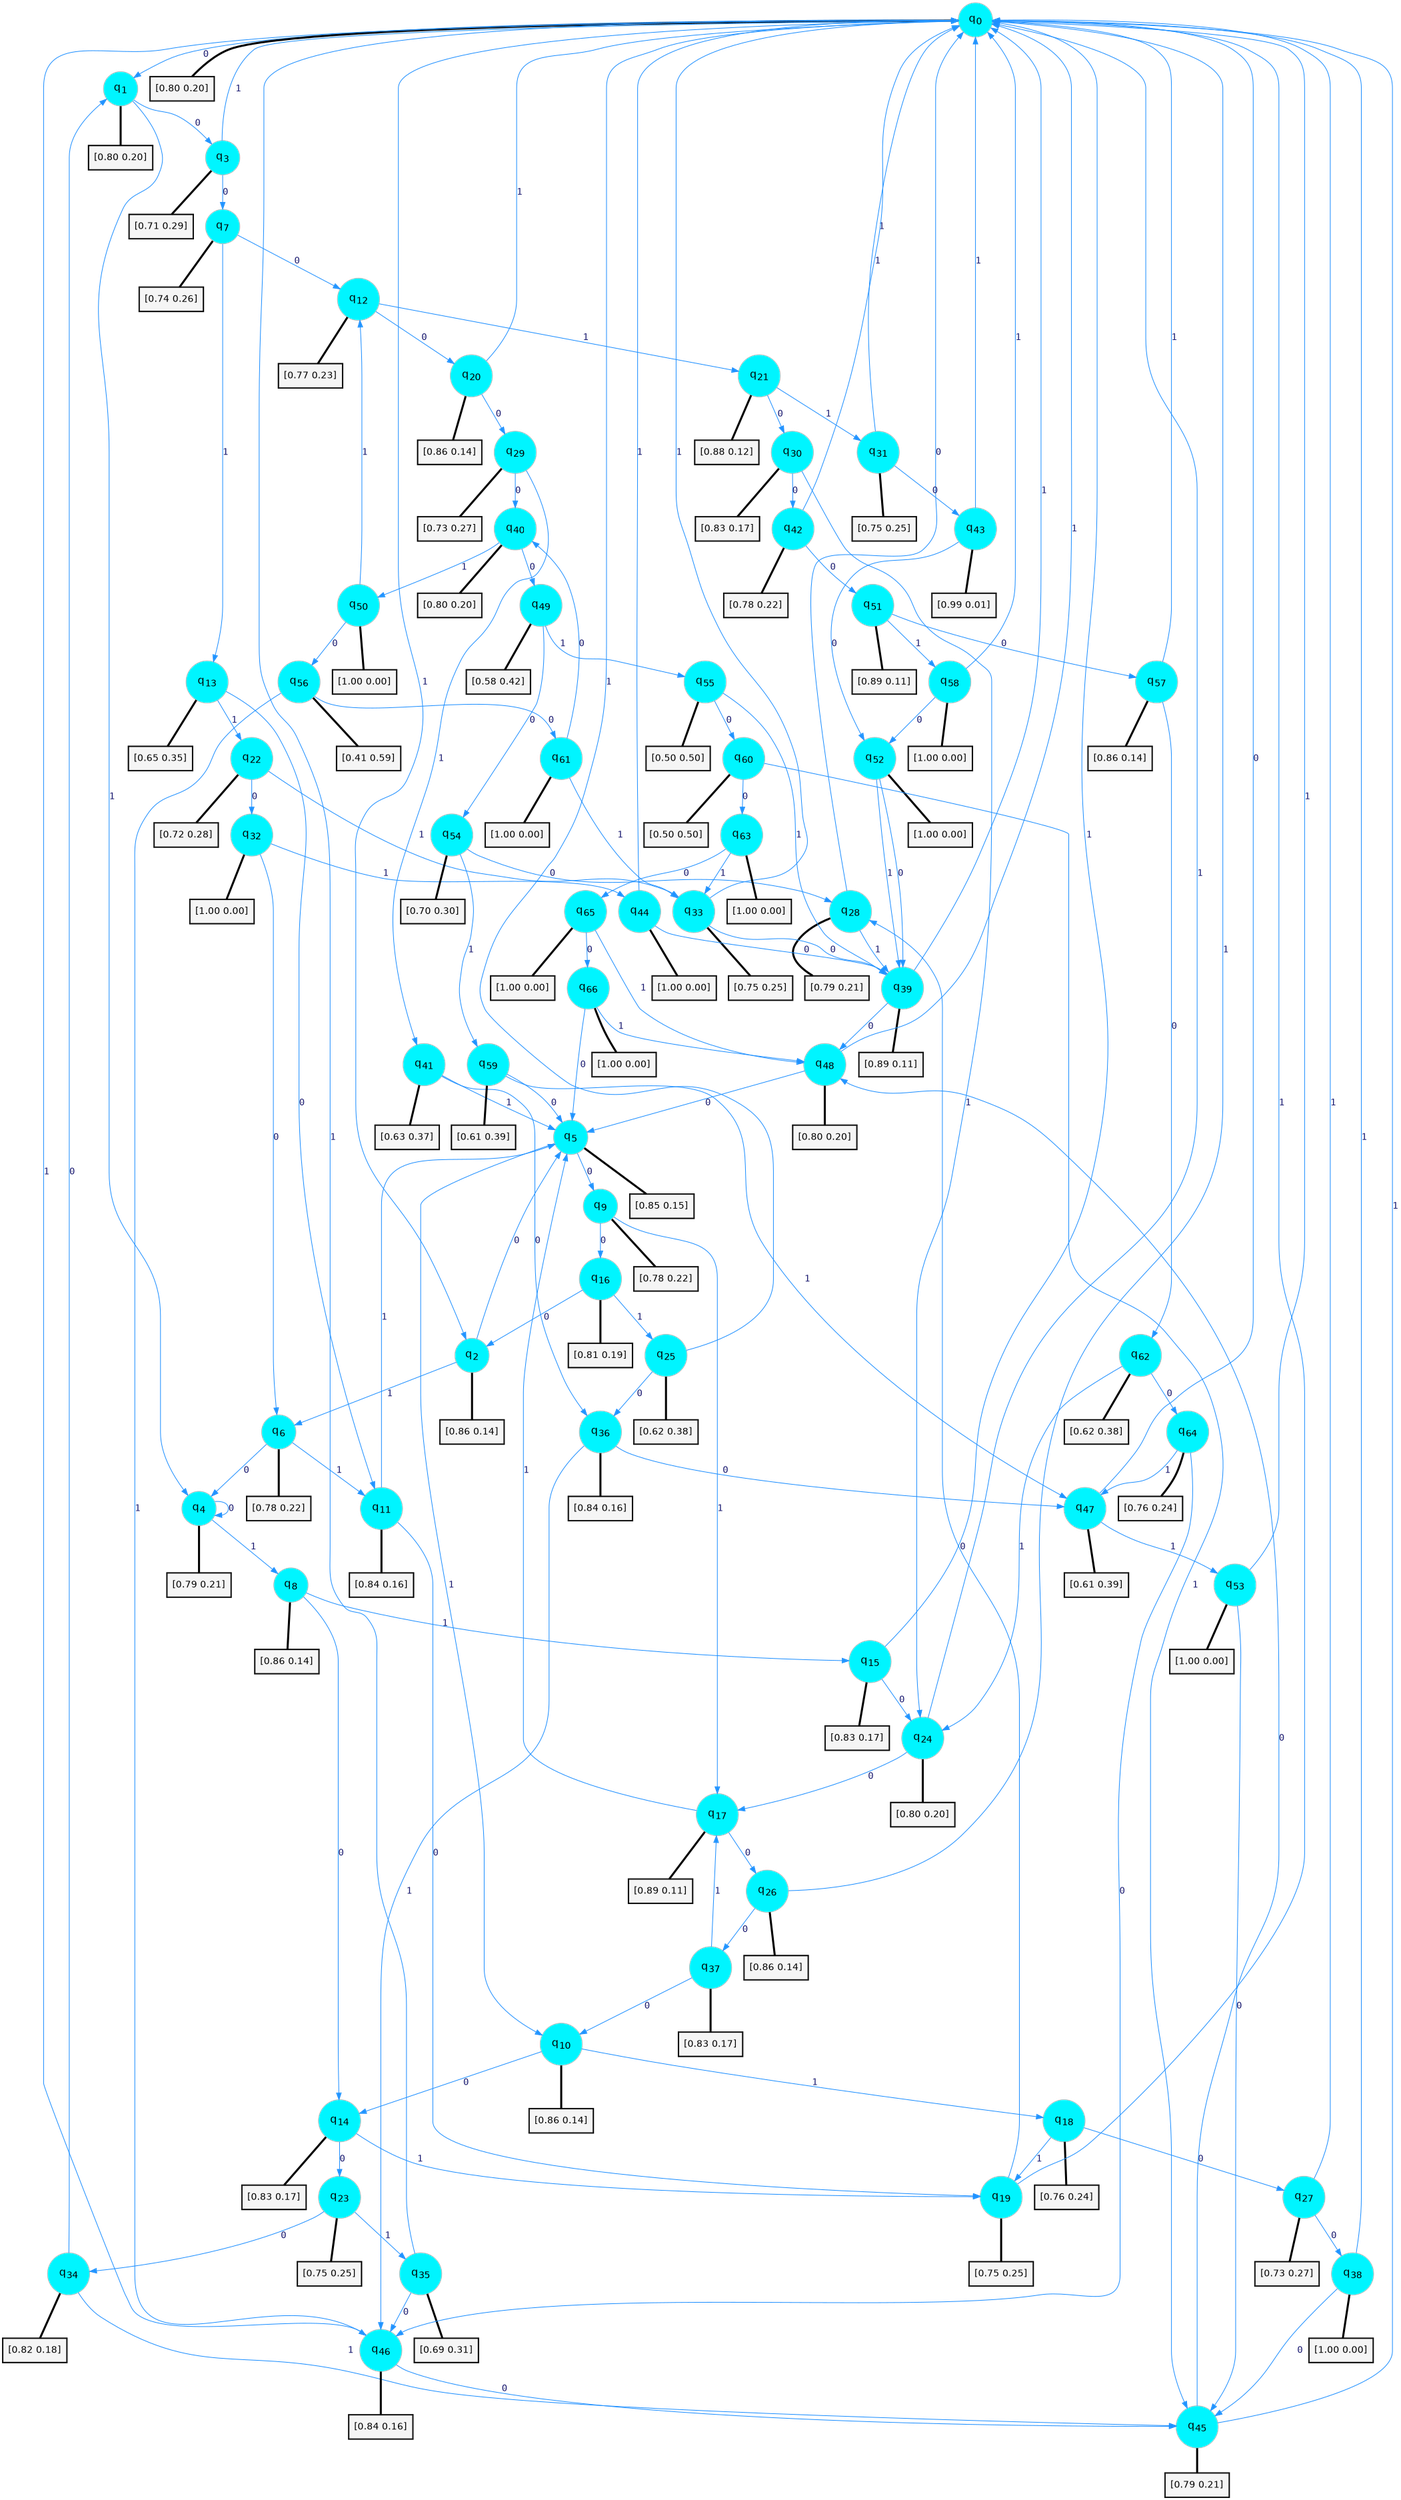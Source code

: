 digraph G {
graph [
bgcolor=transparent, dpi=300, rankdir=TD, size="40,25"];
node [
color=gray, fillcolor=turquoise1, fontcolor=black, fontname=Helvetica, fontsize=16, fontweight=bold, shape=circle, style=filled];
edge [
arrowsize=1, color=dodgerblue1, fontcolor=midnightblue, fontname=courier, fontweight=bold, penwidth=1, style=solid, weight=20];
0[label=<q<SUB>0</SUB>>];
1[label=<q<SUB>1</SUB>>];
2[label=<q<SUB>2</SUB>>];
3[label=<q<SUB>3</SUB>>];
4[label=<q<SUB>4</SUB>>];
5[label=<q<SUB>5</SUB>>];
6[label=<q<SUB>6</SUB>>];
7[label=<q<SUB>7</SUB>>];
8[label=<q<SUB>8</SUB>>];
9[label=<q<SUB>9</SUB>>];
10[label=<q<SUB>10</SUB>>];
11[label=<q<SUB>11</SUB>>];
12[label=<q<SUB>12</SUB>>];
13[label=<q<SUB>13</SUB>>];
14[label=<q<SUB>14</SUB>>];
15[label=<q<SUB>15</SUB>>];
16[label=<q<SUB>16</SUB>>];
17[label=<q<SUB>17</SUB>>];
18[label=<q<SUB>18</SUB>>];
19[label=<q<SUB>19</SUB>>];
20[label=<q<SUB>20</SUB>>];
21[label=<q<SUB>21</SUB>>];
22[label=<q<SUB>22</SUB>>];
23[label=<q<SUB>23</SUB>>];
24[label=<q<SUB>24</SUB>>];
25[label=<q<SUB>25</SUB>>];
26[label=<q<SUB>26</SUB>>];
27[label=<q<SUB>27</SUB>>];
28[label=<q<SUB>28</SUB>>];
29[label=<q<SUB>29</SUB>>];
30[label=<q<SUB>30</SUB>>];
31[label=<q<SUB>31</SUB>>];
32[label=<q<SUB>32</SUB>>];
33[label=<q<SUB>33</SUB>>];
34[label=<q<SUB>34</SUB>>];
35[label=<q<SUB>35</SUB>>];
36[label=<q<SUB>36</SUB>>];
37[label=<q<SUB>37</SUB>>];
38[label=<q<SUB>38</SUB>>];
39[label=<q<SUB>39</SUB>>];
40[label=<q<SUB>40</SUB>>];
41[label=<q<SUB>41</SUB>>];
42[label=<q<SUB>42</SUB>>];
43[label=<q<SUB>43</SUB>>];
44[label=<q<SUB>44</SUB>>];
45[label=<q<SUB>45</SUB>>];
46[label=<q<SUB>46</SUB>>];
47[label=<q<SUB>47</SUB>>];
48[label=<q<SUB>48</SUB>>];
49[label=<q<SUB>49</SUB>>];
50[label=<q<SUB>50</SUB>>];
51[label=<q<SUB>51</SUB>>];
52[label=<q<SUB>52</SUB>>];
53[label=<q<SUB>53</SUB>>];
54[label=<q<SUB>54</SUB>>];
55[label=<q<SUB>55</SUB>>];
56[label=<q<SUB>56</SUB>>];
57[label=<q<SUB>57</SUB>>];
58[label=<q<SUB>58</SUB>>];
59[label=<q<SUB>59</SUB>>];
60[label=<q<SUB>60</SUB>>];
61[label=<q<SUB>61</SUB>>];
62[label=<q<SUB>62</SUB>>];
63[label=<q<SUB>63</SUB>>];
64[label=<q<SUB>64</SUB>>];
65[label=<q<SUB>65</SUB>>];
66[label=<q<SUB>66</SUB>>];
67[label="[0.80 0.20]", shape=box,fontcolor=black, fontname=Helvetica, fontsize=14, penwidth=2, fillcolor=whitesmoke,color=black];
68[label="[0.80 0.20]", shape=box,fontcolor=black, fontname=Helvetica, fontsize=14, penwidth=2, fillcolor=whitesmoke,color=black];
69[label="[0.86 0.14]", shape=box,fontcolor=black, fontname=Helvetica, fontsize=14, penwidth=2, fillcolor=whitesmoke,color=black];
70[label="[0.71 0.29]", shape=box,fontcolor=black, fontname=Helvetica, fontsize=14, penwidth=2, fillcolor=whitesmoke,color=black];
71[label="[0.79 0.21]", shape=box,fontcolor=black, fontname=Helvetica, fontsize=14, penwidth=2, fillcolor=whitesmoke,color=black];
72[label="[0.85 0.15]", shape=box,fontcolor=black, fontname=Helvetica, fontsize=14, penwidth=2, fillcolor=whitesmoke,color=black];
73[label="[0.78 0.22]", shape=box,fontcolor=black, fontname=Helvetica, fontsize=14, penwidth=2, fillcolor=whitesmoke,color=black];
74[label="[0.74 0.26]", shape=box,fontcolor=black, fontname=Helvetica, fontsize=14, penwidth=2, fillcolor=whitesmoke,color=black];
75[label="[0.86 0.14]", shape=box,fontcolor=black, fontname=Helvetica, fontsize=14, penwidth=2, fillcolor=whitesmoke,color=black];
76[label="[0.78 0.22]", shape=box,fontcolor=black, fontname=Helvetica, fontsize=14, penwidth=2, fillcolor=whitesmoke,color=black];
77[label="[0.86 0.14]", shape=box,fontcolor=black, fontname=Helvetica, fontsize=14, penwidth=2, fillcolor=whitesmoke,color=black];
78[label="[0.84 0.16]", shape=box,fontcolor=black, fontname=Helvetica, fontsize=14, penwidth=2, fillcolor=whitesmoke,color=black];
79[label="[0.77 0.23]", shape=box,fontcolor=black, fontname=Helvetica, fontsize=14, penwidth=2, fillcolor=whitesmoke,color=black];
80[label="[0.65 0.35]", shape=box,fontcolor=black, fontname=Helvetica, fontsize=14, penwidth=2, fillcolor=whitesmoke,color=black];
81[label="[0.83 0.17]", shape=box,fontcolor=black, fontname=Helvetica, fontsize=14, penwidth=2, fillcolor=whitesmoke,color=black];
82[label="[0.83 0.17]", shape=box,fontcolor=black, fontname=Helvetica, fontsize=14, penwidth=2, fillcolor=whitesmoke,color=black];
83[label="[0.81 0.19]", shape=box,fontcolor=black, fontname=Helvetica, fontsize=14, penwidth=2, fillcolor=whitesmoke,color=black];
84[label="[0.89 0.11]", shape=box,fontcolor=black, fontname=Helvetica, fontsize=14, penwidth=2, fillcolor=whitesmoke,color=black];
85[label="[0.76 0.24]", shape=box,fontcolor=black, fontname=Helvetica, fontsize=14, penwidth=2, fillcolor=whitesmoke,color=black];
86[label="[0.75 0.25]", shape=box,fontcolor=black, fontname=Helvetica, fontsize=14, penwidth=2, fillcolor=whitesmoke,color=black];
87[label="[0.86 0.14]", shape=box,fontcolor=black, fontname=Helvetica, fontsize=14, penwidth=2, fillcolor=whitesmoke,color=black];
88[label="[0.88 0.12]", shape=box,fontcolor=black, fontname=Helvetica, fontsize=14, penwidth=2, fillcolor=whitesmoke,color=black];
89[label="[0.72 0.28]", shape=box,fontcolor=black, fontname=Helvetica, fontsize=14, penwidth=2, fillcolor=whitesmoke,color=black];
90[label="[0.75 0.25]", shape=box,fontcolor=black, fontname=Helvetica, fontsize=14, penwidth=2, fillcolor=whitesmoke,color=black];
91[label="[0.80 0.20]", shape=box,fontcolor=black, fontname=Helvetica, fontsize=14, penwidth=2, fillcolor=whitesmoke,color=black];
92[label="[0.62 0.38]", shape=box,fontcolor=black, fontname=Helvetica, fontsize=14, penwidth=2, fillcolor=whitesmoke,color=black];
93[label="[0.86 0.14]", shape=box,fontcolor=black, fontname=Helvetica, fontsize=14, penwidth=2, fillcolor=whitesmoke,color=black];
94[label="[0.73 0.27]", shape=box,fontcolor=black, fontname=Helvetica, fontsize=14, penwidth=2, fillcolor=whitesmoke,color=black];
95[label="[0.79 0.21]", shape=box,fontcolor=black, fontname=Helvetica, fontsize=14, penwidth=2, fillcolor=whitesmoke,color=black];
96[label="[0.73 0.27]", shape=box,fontcolor=black, fontname=Helvetica, fontsize=14, penwidth=2, fillcolor=whitesmoke,color=black];
97[label="[0.83 0.17]", shape=box,fontcolor=black, fontname=Helvetica, fontsize=14, penwidth=2, fillcolor=whitesmoke,color=black];
98[label="[0.75 0.25]", shape=box,fontcolor=black, fontname=Helvetica, fontsize=14, penwidth=2, fillcolor=whitesmoke,color=black];
99[label="[1.00 0.00]", shape=box,fontcolor=black, fontname=Helvetica, fontsize=14, penwidth=2, fillcolor=whitesmoke,color=black];
100[label="[0.75 0.25]", shape=box,fontcolor=black, fontname=Helvetica, fontsize=14, penwidth=2, fillcolor=whitesmoke,color=black];
101[label="[0.82 0.18]", shape=box,fontcolor=black, fontname=Helvetica, fontsize=14, penwidth=2, fillcolor=whitesmoke,color=black];
102[label="[0.69 0.31]", shape=box,fontcolor=black, fontname=Helvetica, fontsize=14, penwidth=2, fillcolor=whitesmoke,color=black];
103[label="[0.84 0.16]", shape=box,fontcolor=black, fontname=Helvetica, fontsize=14, penwidth=2, fillcolor=whitesmoke,color=black];
104[label="[0.83 0.17]", shape=box,fontcolor=black, fontname=Helvetica, fontsize=14, penwidth=2, fillcolor=whitesmoke,color=black];
105[label="[1.00 0.00]", shape=box,fontcolor=black, fontname=Helvetica, fontsize=14, penwidth=2, fillcolor=whitesmoke,color=black];
106[label="[0.89 0.11]", shape=box,fontcolor=black, fontname=Helvetica, fontsize=14, penwidth=2, fillcolor=whitesmoke,color=black];
107[label="[0.80 0.20]", shape=box,fontcolor=black, fontname=Helvetica, fontsize=14, penwidth=2, fillcolor=whitesmoke,color=black];
108[label="[0.63 0.37]", shape=box,fontcolor=black, fontname=Helvetica, fontsize=14, penwidth=2, fillcolor=whitesmoke,color=black];
109[label="[0.78 0.22]", shape=box,fontcolor=black, fontname=Helvetica, fontsize=14, penwidth=2, fillcolor=whitesmoke,color=black];
110[label="[0.99 0.01]", shape=box,fontcolor=black, fontname=Helvetica, fontsize=14, penwidth=2, fillcolor=whitesmoke,color=black];
111[label="[1.00 0.00]", shape=box,fontcolor=black, fontname=Helvetica, fontsize=14, penwidth=2, fillcolor=whitesmoke,color=black];
112[label="[0.79 0.21]", shape=box,fontcolor=black, fontname=Helvetica, fontsize=14, penwidth=2, fillcolor=whitesmoke,color=black];
113[label="[0.84 0.16]", shape=box,fontcolor=black, fontname=Helvetica, fontsize=14, penwidth=2, fillcolor=whitesmoke,color=black];
114[label="[0.61 0.39]", shape=box,fontcolor=black, fontname=Helvetica, fontsize=14, penwidth=2, fillcolor=whitesmoke,color=black];
115[label="[0.80 0.20]", shape=box,fontcolor=black, fontname=Helvetica, fontsize=14, penwidth=2, fillcolor=whitesmoke,color=black];
116[label="[0.58 0.42]", shape=box,fontcolor=black, fontname=Helvetica, fontsize=14, penwidth=2, fillcolor=whitesmoke,color=black];
117[label="[1.00 0.00]", shape=box,fontcolor=black, fontname=Helvetica, fontsize=14, penwidth=2, fillcolor=whitesmoke,color=black];
118[label="[0.89 0.11]", shape=box,fontcolor=black, fontname=Helvetica, fontsize=14, penwidth=2, fillcolor=whitesmoke,color=black];
119[label="[1.00 0.00]", shape=box,fontcolor=black, fontname=Helvetica, fontsize=14, penwidth=2, fillcolor=whitesmoke,color=black];
120[label="[1.00 0.00]", shape=box,fontcolor=black, fontname=Helvetica, fontsize=14, penwidth=2, fillcolor=whitesmoke,color=black];
121[label="[0.70 0.30]", shape=box,fontcolor=black, fontname=Helvetica, fontsize=14, penwidth=2, fillcolor=whitesmoke,color=black];
122[label="[0.50 0.50]", shape=box,fontcolor=black, fontname=Helvetica, fontsize=14, penwidth=2, fillcolor=whitesmoke,color=black];
123[label="[0.41 0.59]", shape=box,fontcolor=black, fontname=Helvetica, fontsize=14, penwidth=2, fillcolor=whitesmoke,color=black];
124[label="[0.86 0.14]", shape=box,fontcolor=black, fontname=Helvetica, fontsize=14, penwidth=2, fillcolor=whitesmoke,color=black];
125[label="[1.00 0.00]", shape=box,fontcolor=black, fontname=Helvetica, fontsize=14, penwidth=2, fillcolor=whitesmoke,color=black];
126[label="[0.61 0.39]", shape=box,fontcolor=black, fontname=Helvetica, fontsize=14, penwidth=2, fillcolor=whitesmoke,color=black];
127[label="[0.50 0.50]", shape=box,fontcolor=black, fontname=Helvetica, fontsize=14, penwidth=2, fillcolor=whitesmoke,color=black];
128[label="[1.00 0.00]", shape=box,fontcolor=black, fontname=Helvetica, fontsize=14, penwidth=2, fillcolor=whitesmoke,color=black];
129[label="[0.62 0.38]", shape=box,fontcolor=black, fontname=Helvetica, fontsize=14, penwidth=2, fillcolor=whitesmoke,color=black];
130[label="[1.00 0.00]", shape=box,fontcolor=black, fontname=Helvetica, fontsize=14, penwidth=2, fillcolor=whitesmoke,color=black];
131[label="[0.76 0.24]", shape=box,fontcolor=black, fontname=Helvetica, fontsize=14, penwidth=2, fillcolor=whitesmoke,color=black];
132[label="[1.00 0.00]", shape=box,fontcolor=black, fontname=Helvetica, fontsize=14, penwidth=2, fillcolor=whitesmoke,color=black];
133[label="[1.00 0.00]", shape=box,fontcolor=black, fontname=Helvetica, fontsize=14, penwidth=2, fillcolor=whitesmoke,color=black];
0->1 [label=0];
0->2 [label=1];
0->67 [arrowhead=none, penwidth=3,color=black];
1->3 [label=0];
1->4 [label=1];
1->68 [arrowhead=none, penwidth=3,color=black];
2->5 [label=0];
2->6 [label=1];
2->69 [arrowhead=none, penwidth=3,color=black];
3->7 [label=0];
3->0 [label=1];
3->70 [arrowhead=none, penwidth=3,color=black];
4->4 [label=0];
4->8 [label=1];
4->71 [arrowhead=none, penwidth=3,color=black];
5->9 [label=0];
5->10 [label=1];
5->72 [arrowhead=none, penwidth=3,color=black];
6->4 [label=0];
6->11 [label=1];
6->73 [arrowhead=none, penwidth=3,color=black];
7->12 [label=0];
7->13 [label=1];
7->74 [arrowhead=none, penwidth=3,color=black];
8->14 [label=0];
8->15 [label=1];
8->75 [arrowhead=none, penwidth=3,color=black];
9->16 [label=0];
9->17 [label=1];
9->76 [arrowhead=none, penwidth=3,color=black];
10->14 [label=0];
10->18 [label=1];
10->77 [arrowhead=none, penwidth=3,color=black];
11->19 [label=0];
11->5 [label=1];
11->78 [arrowhead=none, penwidth=3,color=black];
12->20 [label=0];
12->21 [label=1];
12->79 [arrowhead=none, penwidth=3,color=black];
13->11 [label=0];
13->22 [label=1];
13->80 [arrowhead=none, penwidth=3,color=black];
14->23 [label=0];
14->19 [label=1];
14->81 [arrowhead=none, penwidth=3,color=black];
15->24 [label=0];
15->0 [label=1];
15->82 [arrowhead=none, penwidth=3,color=black];
16->2 [label=0];
16->25 [label=1];
16->83 [arrowhead=none, penwidth=3,color=black];
17->26 [label=0];
17->5 [label=1];
17->84 [arrowhead=none, penwidth=3,color=black];
18->27 [label=0];
18->19 [label=1];
18->85 [arrowhead=none, penwidth=3,color=black];
19->28 [label=0];
19->0 [label=1];
19->86 [arrowhead=none, penwidth=3,color=black];
20->29 [label=0];
20->0 [label=1];
20->87 [arrowhead=none, penwidth=3,color=black];
21->30 [label=0];
21->31 [label=1];
21->88 [arrowhead=none, penwidth=3,color=black];
22->32 [label=0];
22->33 [label=1];
22->89 [arrowhead=none, penwidth=3,color=black];
23->34 [label=0];
23->35 [label=1];
23->90 [arrowhead=none, penwidth=3,color=black];
24->17 [label=0];
24->0 [label=1];
24->91 [arrowhead=none, penwidth=3,color=black];
25->36 [label=0];
25->0 [label=1];
25->92 [arrowhead=none, penwidth=3,color=black];
26->37 [label=0];
26->0 [label=1];
26->93 [arrowhead=none, penwidth=3,color=black];
27->38 [label=0];
27->0 [label=1];
27->94 [arrowhead=none, penwidth=3,color=black];
28->0 [label=0];
28->39 [label=1];
28->95 [arrowhead=none, penwidth=3,color=black];
29->40 [label=0];
29->41 [label=1];
29->96 [arrowhead=none, penwidth=3,color=black];
30->42 [label=0];
30->24 [label=1];
30->97 [arrowhead=none, penwidth=3,color=black];
31->43 [label=0];
31->0 [label=1];
31->98 [arrowhead=none, penwidth=3,color=black];
32->6 [label=0];
32->44 [label=1];
32->99 [arrowhead=none, penwidth=3,color=black];
33->39 [label=0];
33->0 [label=1];
33->100 [arrowhead=none, penwidth=3,color=black];
34->1 [label=0];
34->45 [label=1];
34->101 [arrowhead=none, penwidth=3,color=black];
35->46 [label=0];
35->0 [label=1];
35->102 [arrowhead=none, penwidth=3,color=black];
36->47 [label=0];
36->46 [label=1];
36->103 [arrowhead=none, penwidth=3,color=black];
37->10 [label=0];
37->17 [label=1];
37->104 [arrowhead=none, penwidth=3,color=black];
38->45 [label=0];
38->0 [label=1];
38->105 [arrowhead=none, penwidth=3,color=black];
39->48 [label=0];
39->0 [label=1];
39->106 [arrowhead=none, penwidth=3,color=black];
40->49 [label=0];
40->50 [label=1];
40->107 [arrowhead=none, penwidth=3,color=black];
41->36 [label=0];
41->5 [label=1];
41->108 [arrowhead=none, penwidth=3,color=black];
42->51 [label=0];
42->0 [label=1];
42->109 [arrowhead=none, penwidth=3,color=black];
43->52 [label=0];
43->0 [label=1];
43->110 [arrowhead=none, penwidth=3,color=black];
44->39 [label=0];
44->0 [label=1];
44->111 [arrowhead=none, penwidth=3,color=black];
45->48 [label=0];
45->0 [label=1];
45->112 [arrowhead=none, penwidth=3,color=black];
46->45 [label=0];
46->0 [label=1];
46->113 [arrowhead=none, penwidth=3,color=black];
47->0 [label=0];
47->53 [label=1];
47->114 [arrowhead=none, penwidth=3,color=black];
48->5 [label=0];
48->0 [label=1];
48->115 [arrowhead=none, penwidth=3,color=black];
49->54 [label=0];
49->55 [label=1];
49->116 [arrowhead=none, penwidth=3,color=black];
50->56 [label=0];
50->12 [label=1];
50->117 [arrowhead=none, penwidth=3,color=black];
51->57 [label=0];
51->58 [label=1];
51->118 [arrowhead=none, penwidth=3,color=black];
52->39 [label=0];
52->39 [label=1];
52->119 [arrowhead=none, penwidth=3,color=black];
53->45 [label=0];
53->0 [label=1];
53->120 [arrowhead=none, penwidth=3,color=black];
54->28 [label=0];
54->59 [label=1];
54->121 [arrowhead=none, penwidth=3,color=black];
55->60 [label=0];
55->39 [label=1];
55->122 [arrowhead=none, penwidth=3,color=black];
56->61 [label=0];
56->46 [label=1];
56->123 [arrowhead=none, penwidth=3,color=black];
57->62 [label=0];
57->0 [label=1];
57->124 [arrowhead=none, penwidth=3,color=black];
58->52 [label=0];
58->0 [label=1];
58->125 [arrowhead=none, penwidth=3,color=black];
59->5 [label=0];
59->47 [label=1];
59->126 [arrowhead=none, penwidth=3,color=black];
60->63 [label=0];
60->45 [label=1];
60->127 [arrowhead=none, penwidth=3,color=black];
61->40 [label=0];
61->33 [label=1];
61->128 [arrowhead=none, penwidth=3,color=black];
62->64 [label=0];
62->24 [label=1];
62->129 [arrowhead=none, penwidth=3,color=black];
63->65 [label=0];
63->33 [label=1];
63->130 [arrowhead=none, penwidth=3,color=black];
64->46 [label=0];
64->47 [label=1];
64->131 [arrowhead=none, penwidth=3,color=black];
65->66 [label=0];
65->48 [label=1];
65->132 [arrowhead=none, penwidth=3,color=black];
66->5 [label=0];
66->48 [label=1];
66->133 [arrowhead=none, penwidth=3,color=black];
}
